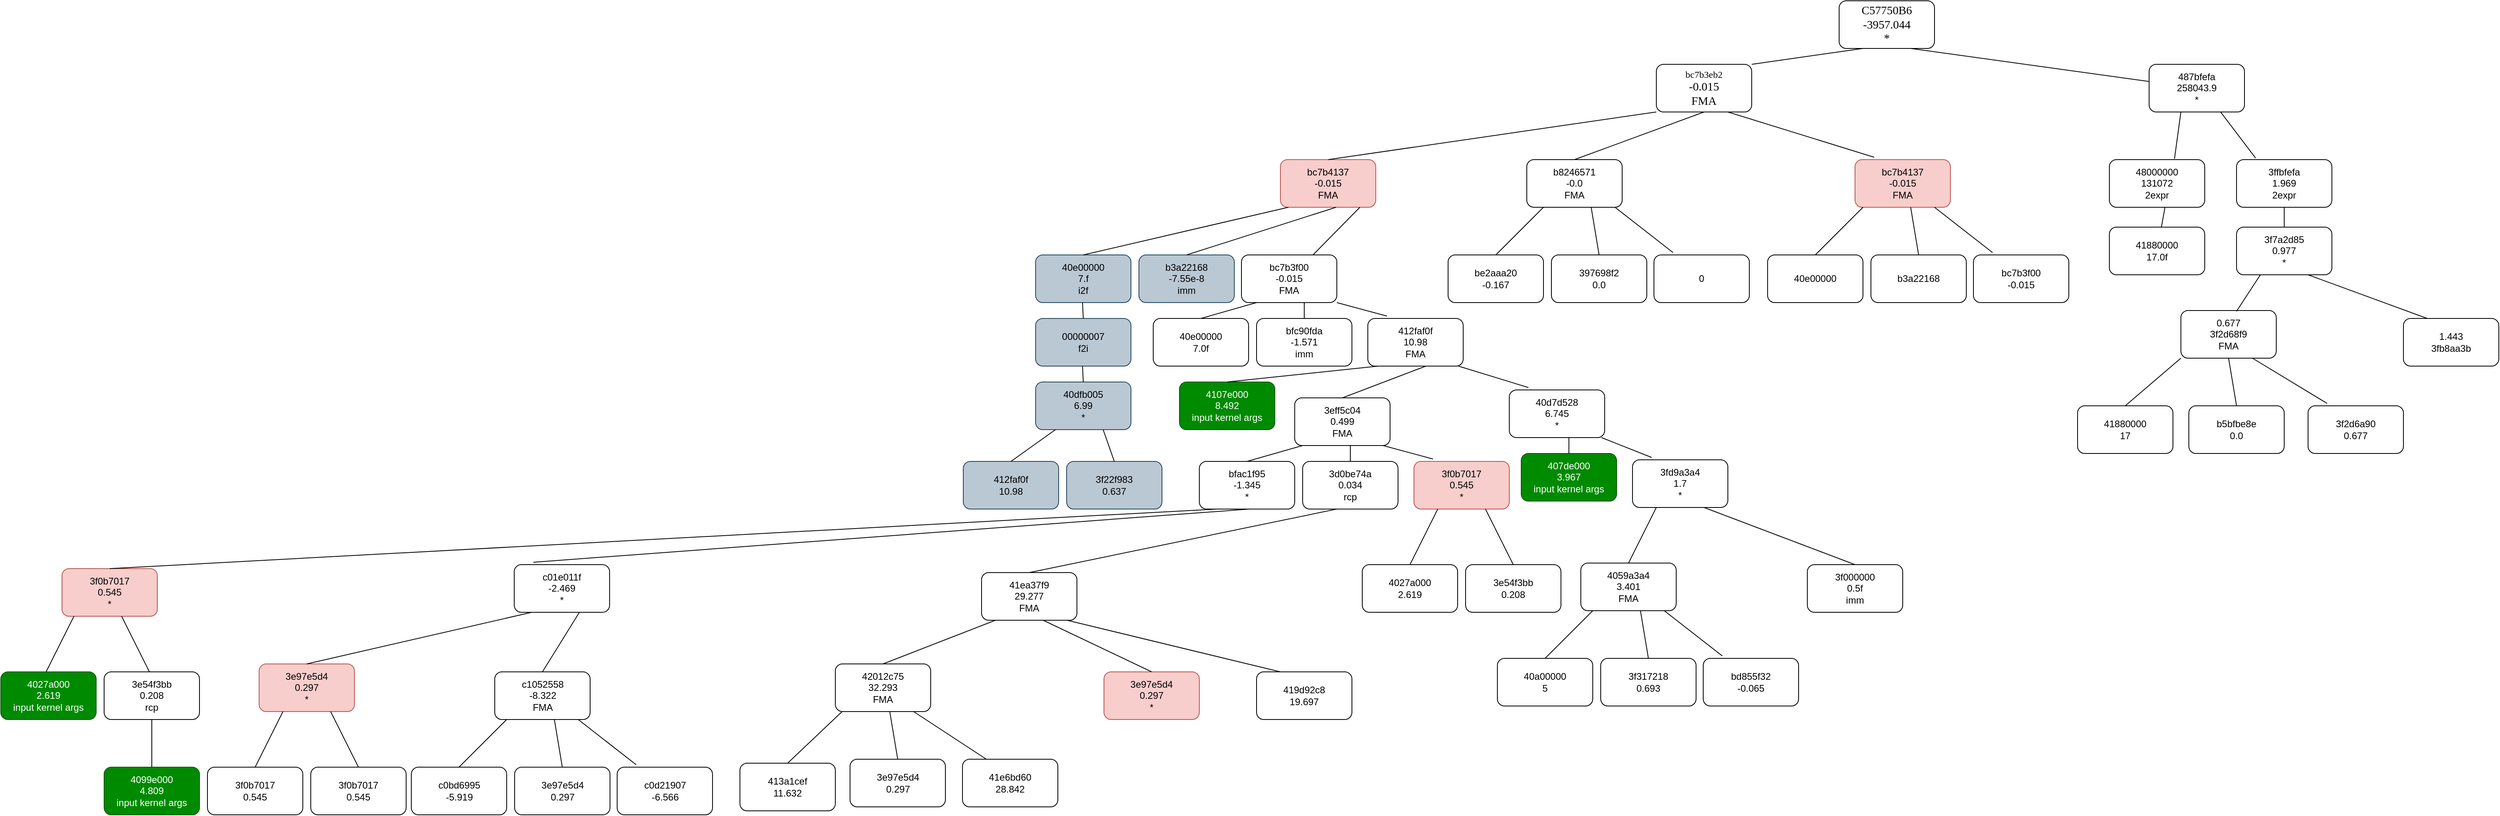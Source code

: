 <mxfile version="21.6.9" type="github">
  <diagram name="Page-1" id="10a91c8b-09ff-31b1-d368-03940ed4cc9e">
    <mxGraphModel dx="3446" dy="1108" grid="1" gridSize="10" guides="1" tooltips="1" connect="1" arrows="1" fold="1" page="1" pageScale="1" pageWidth="1100" pageHeight="850" background="none" math="0" shadow="0">
      <root>
        <mxCell id="0" />
        <mxCell id="1" parent="0" />
        <mxCell id="LB3D_sXBzz_esPVVZlD0-2" value="&lt;p style=&quot;margin:0in;font-family:Calibri;font-size:11.0pt&quot;&gt;C57750B6&lt;/p&gt;&lt;p style=&quot;margin:0in;font-family:Calibri;font-size:11.0pt&quot;&gt;-3957.044&lt;/p&gt;&lt;p lang=&quot;en-US&quot; style=&quot;margin:0in;font-family:Calibri;font-size:11.0pt&quot;&gt;*&lt;/p&gt;" style="rounded=1;whiteSpace=wrap;html=1;" vertex="1" parent="1">
          <mxGeometry x="560" y="140" width="120" height="60" as="geometry" />
        </mxCell>
        <mxCell id="LB3D_sXBzz_esPVVZlD0-3" value="&lt;p style=&quot;margin: 0in;&quot;&gt;&lt;font face=&quot;Calibri&quot;&gt;bc7b3eb2&lt;/font&gt;&lt;/p&gt;&lt;p style=&quot;margin: 0in;&quot;&gt;&lt;font face=&quot;Calibri&quot;&gt;&lt;span style=&quot;font-size: 14.667px;&quot;&gt;-0.015&lt;/span&gt;&lt;/font&gt;&lt;/p&gt;&lt;p style=&quot;margin: 0in;&quot;&gt;&lt;font face=&quot;Calibri&quot;&gt;&lt;span style=&quot;font-size: 14.667px;&quot;&gt;FMA&lt;/span&gt;&lt;/font&gt;&lt;/p&gt;" style="rounded=1;whiteSpace=wrap;html=1;" vertex="1" parent="1">
          <mxGeometry x="330" y="220" width="120" height="60" as="geometry" />
        </mxCell>
        <mxCell id="LB3D_sXBzz_esPVVZlD0-4" value="&lt;div&gt;487bfefa&lt;/div&gt;&lt;div&gt;258043.9&lt;/div&gt;&lt;div&gt;*&lt;/div&gt;" style="rounded=1;whiteSpace=wrap;html=1;" vertex="1" parent="1">
          <mxGeometry x="950" y="220" width="120" height="60" as="geometry" />
        </mxCell>
        <mxCell id="LB3D_sXBzz_esPVVZlD0-7" value="&lt;div&gt;bc7b4137&lt;/div&gt;&lt;div&gt;-0.015&lt;/div&gt;&lt;div&gt;FMA&lt;/div&gt;" style="rounded=1;whiteSpace=wrap;html=1;fillColor=#f8cecc;strokeColor=#b85450;" vertex="1" parent="1">
          <mxGeometry x="-143" y="340" width="120" height="60" as="geometry" />
        </mxCell>
        <mxCell id="LB3D_sXBzz_esPVVZlD0-10" value="" style="endArrow=none;html=1;rounded=0;exitX=1;exitY=0;exitDx=0;exitDy=0;entryX=0.25;entryY=1;entryDx=0;entryDy=0;" edge="1" parent="1" source="LB3D_sXBzz_esPVVZlD0-3" target="LB3D_sXBzz_esPVVZlD0-2">
          <mxGeometry width="50" height="50" relative="1" as="geometry">
            <mxPoint x="450" y="250" as="sourcePoint" />
            <mxPoint x="500" y="200" as="targetPoint" />
          </mxGeometry>
        </mxCell>
        <mxCell id="LB3D_sXBzz_esPVVZlD0-11" value="" style="endArrow=none;html=1;rounded=0;entryX=0.75;entryY=1;entryDx=0;entryDy=0;" edge="1" parent="1" source="LB3D_sXBzz_esPVVZlD0-4" target="LB3D_sXBzz_esPVVZlD0-2">
          <mxGeometry width="50" height="50" relative="1" as="geometry">
            <mxPoint x="490" y="250" as="sourcePoint" />
            <mxPoint x="540" y="200" as="targetPoint" />
          </mxGeometry>
        </mxCell>
        <mxCell id="LB3D_sXBzz_esPVVZlD0-12" value="&lt;div&gt;bc7b4137&lt;/div&gt;&lt;div&gt;-0.015&lt;/div&gt;&lt;div&gt;FMA&lt;/div&gt;" style="rounded=1;whiteSpace=wrap;html=1;fillColor=#f8cecc;strokeColor=#b85450;" vertex="1" parent="1">
          <mxGeometry x="580" y="340" width="120" height="60" as="geometry" />
        </mxCell>
        <mxCell id="LB3D_sXBzz_esPVVZlD0-13" value="&lt;div&gt;b8246571&lt;/div&gt;&lt;div&gt;-0.0&lt;/div&gt;&lt;div&gt;FMA&lt;/div&gt;" style="rounded=1;whiteSpace=wrap;html=1;" vertex="1" parent="1">
          <mxGeometry x="167" y="340" width="120" height="60" as="geometry" />
        </mxCell>
        <mxCell id="LB3D_sXBzz_esPVVZlD0-14" value="" style="endArrow=none;html=1;rounded=0;exitX=0.5;exitY=0;exitDx=0;exitDy=0;" edge="1" parent="1" source="LB3D_sXBzz_esPVVZlD0-7">
          <mxGeometry width="50" height="50" relative="1" as="geometry">
            <mxPoint x="280" y="300" as="sourcePoint" />
            <mxPoint x="330" y="280" as="targetPoint" />
          </mxGeometry>
        </mxCell>
        <mxCell id="LB3D_sXBzz_esPVVZlD0-15" value="" style="endArrow=none;html=1;rounded=0;exitX=0.5;exitY=0;exitDx=0;exitDy=0;entryX=0.5;entryY=1;entryDx=0;entryDy=0;" edge="1" parent="1" source="LB3D_sXBzz_esPVVZlD0-13" target="LB3D_sXBzz_esPVVZlD0-3">
          <mxGeometry width="50" height="50" relative="1" as="geometry">
            <mxPoint x="470" y="240" as="sourcePoint" />
            <mxPoint x="520" y="220" as="targetPoint" />
          </mxGeometry>
        </mxCell>
        <mxCell id="LB3D_sXBzz_esPVVZlD0-16" value="" style="endArrow=none;html=1;rounded=0;exitX=0.2;exitY=-0.05;exitDx=0;exitDy=0;entryX=0.75;entryY=1;entryDx=0;entryDy=0;exitPerimeter=0;" edge="1" parent="1" source="LB3D_sXBzz_esPVVZlD0-12" target="LB3D_sXBzz_esPVVZlD0-3">
          <mxGeometry width="50" height="50" relative="1" as="geometry">
            <mxPoint x="410" y="350" as="sourcePoint" />
            <mxPoint x="400" y="290" as="targetPoint" />
          </mxGeometry>
        </mxCell>
        <mxCell id="LB3D_sXBzz_esPVVZlD0-17" value="&lt;div&gt;48000000&lt;/div&gt;&lt;div&gt;131072&lt;/div&gt;&lt;div&gt;2expr&lt;/div&gt;" style="rounded=1;whiteSpace=wrap;html=1;" vertex="1" parent="1">
          <mxGeometry x="900" y="340" width="120" height="60" as="geometry" />
        </mxCell>
        <mxCell id="LB3D_sXBzz_esPVVZlD0-18" value="&lt;div&gt;3ffbfefa&lt;/div&gt;&lt;div&gt;1.969&lt;/div&gt;&lt;div&gt;2expr&lt;/div&gt;" style="rounded=1;whiteSpace=wrap;html=1;" vertex="1" parent="1">
          <mxGeometry x="1060" y="340" width="120" height="60" as="geometry" />
        </mxCell>
        <mxCell id="LB3D_sXBzz_esPVVZlD0-19" value="" style="endArrow=none;html=1;rounded=0;exitX=0.683;exitY=-0.017;exitDx=0;exitDy=0;exitPerimeter=0;" edge="1" parent="1" source="LB3D_sXBzz_esPVVZlD0-17">
          <mxGeometry width="50" height="50" relative="1" as="geometry">
            <mxPoint x="940" y="330" as="sourcePoint" />
            <mxPoint x="990" y="280" as="targetPoint" />
          </mxGeometry>
        </mxCell>
        <mxCell id="LB3D_sXBzz_esPVVZlD0-20" value="" style="endArrow=none;html=1;rounded=0;exitX=0.2;exitY=-0.033;exitDx=0;exitDy=0;exitPerimeter=0;entryX=0.75;entryY=1;entryDx=0;entryDy=0;" edge="1" parent="1" source="LB3D_sXBzz_esPVVZlD0-18" target="LB3D_sXBzz_esPVVZlD0-4">
          <mxGeometry width="50" height="50" relative="1" as="geometry">
            <mxPoint x="992" y="349" as="sourcePoint" />
            <mxPoint x="1000" y="290" as="targetPoint" />
          </mxGeometry>
        </mxCell>
        <mxCell id="LB3D_sXBzz_esPVVZlD0-21" value="&lt;div&gt;41880000&lt;/div&gt;&lt;div&gt;17.0f&lt;/div&gt;" style="rounded=1;whiteSpace=wrap;html=1;" vertex="1" parent="1">
          <mxGeometry x="900" y="425" width="120" height="60" as="geometry" />
        </mxCell>
        <mxCell id="LB3D_sXBzz_esPVVZlD0-22" value="3f7a2d85&lt;br&gt;0.977&lt;br&gt;*" style="rounded=1;whiteSpace=wrap;html=1;" vertex="1" parent="1">
          <mxGeometry x="1060" y="425" width="120" height="60" as="geometry" />
        </mxCell>
        <mxCell id="LB3D_sXBzz_esPVVZlD0-23" value="" style="endArrow=none;html=1;rounded=0;" edge="1" parent="1" source="LB3D_sXBzz_esPVVZlD0-21">
          <mxGeometry width="50" height="50" relative="1" as="geometry">
            <mxPoint x="920" y="450" as="sourcePoint" />
            <mxPoint x="970" y="400" as="targetPoint" />
          </mxGeometry>
        </mxCell>
        <mxCell id="LB3D_sXBzz_esPVVZlD0-24" value="" style="endArrow=none;html=1;rounded=0;entryX=0.5;entryY=1;entryDx=0;entryDy=0;exitX=0.5;exitY=0;exitDx=0;exitDy=0;" edge="1" parent="1" source="LB3D_sXBzz_esPVVZlD0-22" target="LB3D_sXBzz_esPVVZlD0-18">
          <mxGeometry width="50" height="50" relative="1" as="geometry">
            <mxPoint x="975" y="435" as="sourcePoint" />
            <mxPoint x="980" y="410" as="targetPoint" />
          </mxGeometry>
        </mxCell>
        <mxCell id="LB3D_sXBzz_esPVVZlD0-25" value="&lt;div&gt;0.677&lt;/div&gt;&lt;div&gt;3f2d68f9&lt;/div&gt;&lt;div&gt;FMA&lt;/div&gt;" style="rounded=1;whiteSpace=wrap;html=1;" vertex="1" parent="1">
          <mxGeometry x="990" y="530" width="120" height="60" as="geometry" />
        </mxCell>
        <mxCell id="LB3D_sXBzz_esPVVZlD0-26" value="&lt;div&gt;1.443&lt;/div&gt;&lt;div&gt;3fb8aa3b&lt;/div&gt;" style="rounded=1;whiteSpace=wrap;html=1;" vertex="1" parent="1">
          <mxGeometry x="1270" y="540" width="120" height="60" as="geometry" />
        </mxCell>
        <mxCell id="LB3D_sXBzz_esPVVZlD0-27" value="" style="endArrow=none;html=1;rounded=0;entryX=0.25;entryY=1;entryDx=0;entryDy=0;exitX=0.583;exitY=0.017;exitDx=0;exitDy=0;exitPerimeter=0;" edge="1" parent="1" source="LB3D_sXBzz_esPVVZlD0-25" target="LB3D_sXBzz_esPVVZlD0-22">
          <mxGeometry width="50" height="50" relative="1" as="geometry">
            <mxPoint x="1040" y="540" as="sourcePoint" />
            <mxPoint x="1090" y="490" as="targetPoint" />
          </mxGeometry>
        </mxCell>
        <mxCell id="LB3D_sXBzz_esPVVZlD0-28" value="" style="endArrow=none;html=1;rounded=0;entryX=0.75;entryY=1;entryDx=0;entryDy=0;exitX=0.25;exitY=0;exitDx=0;exitDy=0;" edge="1" parent="1" source="LB3D_sXBzz_esPVVZlD0-26" target="LB3D_sXBzz_esPVVZlD0-22">
          <mxGeometry width="50" height="50" relative="1" as="geometry">
            <mxPoint x="1070" y="541" as="sourcePoint" />
            <mxPoint x="1100" y="495" as="targetPoint" />
          </mxGeometry>
        </mxCell>
        <mxCell id="LB3D_sXBzz_esPVVZlD0-29" value="41880000&lt;br&gt;17" style="rounded=1;whiteSpace=wrap;html=1;" vertex="1" parent="1">
          <mxGeometry x="860" y="650" width="120" height="60" as="geometry" />
        </mxCell>
        <mxCell id="LB3D_sXBzz_esPVVZlD0-30" value="3f2d6a90&lt;br&gt;0.677" style="rounded=1;whiteSpace=wrap;html=1;" vertex="1" parent="1">
          <mxGeometry x="1150" y="650" width="120" height="60" as="geometry" />
        </mxCell>
        <mxCell id="LB3D_sXBzz_esPVVZlD0-31" value="b5bfbe8e&lt;br&gt;0.0" style="rounded=1;whiteSpace=wrap;html=1;" vertex="1" parent="1">
          <mxGeometry x="1000" y="650" width="120" height="60" as="geometry" />
        </mxCell>
        <mxCell id="LB3D_sXBzz_esPVVZlD0-32" value="" style="endArrow=none;html=1;rounded=0;exitX=0.5;exitY=0;exitDx=0;exitDy=0;" edge="1" parent="1" source="LB3D_sXBzz_esPVVZlD0-29">
          <mxGeometry width="50" height="50" relative="1" as="geometry">
            <mxPoint x="940" y="610" as="sourcePoint" />
            <mxPoint x="990" y="590" as="targetPoint" />
          </mxGeometry>
        </mxCell>
        <mxCell id="LB3D_sXBzz_esPVVZlD0-33" value="" style="endArrow=none;html=1;rounded=0;exitX=0.5;exitY=0;exitDx=0;exitDy=0;entryX=0.5;entryY=1;entryDx=0;entryDy=0;" edge="1" parent="1" source="LB3D_sXBzz_esPVVZlD0-31">
          <mxGeometry width="50" height="50" relative="1" as="geometry">
            <mxPoint x="1130" y="550" as="sourcePoint" />
            <mxPoint x="1050" y="590" as="targetPoint" />
          </mxGeometry>
        </mxCell>
        <mxCell id="LB3D_sXBzz_esPVVZlD0-34" value="" style="endArrow=none;html=1;rounded=0;exitX=0.2;exitY=-0.05;exitDx=0;exitDy=0;entryX=0.75;entryY=1;entryDx=0;entryDy=0;exitPerimeter=0;" edge="1" parent="1" source="LB3D_sXBzz_esPVVZlD0-30">
          <mxGeometry width="50" height="50" relative="1" as="geometry">
            <mxPoint x="1070" y="660" as="sourcePoint" />
            <mxPoint x="1080" y="590" as="targetPoint" />
          </mxGeometry>
        </mxCell>
        <mxCell id="LB3D_sXBzz_esPVVZlD0-35" value="40e00000&lt;br&gt;7.f&lt;br&gt;i2f" style="rounded=1;whiteSpace=wrap;html=1;fillColor=#bac8d3;strokeColor=#23445d;" vertex="1" parent="1">
          <mxGeometry x="-451" y="460" width="120" height="60" as="geometry" />
        </mxCell>
        <mxCell id="LB3D_sXBzz_esPVVZlD0-36" value="bc7b3f00&lt;br&gt;-0.015&lt;br&gt;FMA" style="rounded=1;whiteSpace=wrap;html=1;" vertex="1" parent="1">
          <mxGeometry x="-192" y="460" width="120" height="60" as="geometry" />
        </mxCell>
        <mxCell id="LB3D_sXBzz_esPVVZlD0-37" value="b3a22168&lt;br&gt;-7.55e-8&lt;br&gt;imm" style="rounded=1;whiteSpace=wrap;html=1;fillColor=#bac8d3;strokeColor=#23445d;" vertex="1" parent="1">
          <mxGeometry x="-321" y="460" width="120" height="60" as="geometry" />
        </mxCell>
        <mxCell id="LB3D_sXBzz_esPVVZlD0-38" value="" style="endArrow=none;html=1;rounded=0;exitX=0.5;exitY=0;exitDx=0;exitDy=0;" edge="1" parent="1" source="LB3D_sXBzz_esPVVZlD0-35">
          <mxGeometry width="50" height="50" relative="1" as="geometry">
            <mxPoint x="-183" y="420" as="sourcePoint" />
            <mxPoint x="-133" y="400" as="targetPoint" />
          </mxGeometry>
        </mxCell>
        <mxCell id="LB3D_sXBzz_esPVVZlD0-39" value="" style="endArrow=none;html=1;rounded=0;exitX=0.5;exitY=0;exitDx=0;exitDy=0;entryX=0.5;entryY=1;entryDx=0;entryDy=0;" edge="1" parent="1" source="LB3D_sXBzz_esPVVZlD0-37">
          <mxGeometry width="50" height="50" relative="1" as="geometry">
            <mxPoint x="7" y="360" as="sourcePoint" />
            <mxPoint x="-73" y="400" as="targetPoint" />
          </mxGeometry>
        </mxCell>
        <mxCell id="LB3D_sXBzz_esPVVZlD0-40" value="" style="endArrow=none;html=1;rounded=0;exitX=0.75;exitY=0;exitDx=0;exitDy=0;entryX=0.75;entryY=1;entryDx=0;entryDy=0;" edge="1" parent="1" source="LB3D_sXBzz_esPVVZlD0-36">
          <mxGeometry width="50" height="50" relative="1" as="geometry">
            <mxPoint x="-53" y="470" as="sourcePoint" />
            <mxPoint x="-43" y="400" as="targetPoint" />
          </mxGeometry>
        </mxCell>
        <mxCell id="LB3D_sXBzz_esPVVZlD0-41" value="be2aaa20&lt;br&gt;-0.167" style="rounded=1;whiteSpace=wrap;html=1;" vertex="1" parent="1">
          <mxGeometry x="68" y="460" width="120" height="60" as="geometry" />
        </mxCell>
        <mxCell id="LB3D_sXBzz_esPVVZlD0-42" value="0" style="rounded=1;whiteSpace=wrap;html=1;" vertex="1" parent="1">
          <mxGeometry x="327" y="460" width="120" height="60" as="geometry" />
        </mxCell>
        <mxCell id="LB3D_sXBzz_esPVVZlD0-43" value="397698f2&lt;br&gt;0.0" style="rounded=1;whiteSpace=wrap;html=1;" vertex="1" parent="1">
          <mxGeometry x="198" y="460" width="120" height="60" as="geometry" />
        </mxCell>
        <mxCell id="LB3D_sXBzz_esPVVZlD0-44" value="" style="endArrow=none;html=1;rounded=0;exitX=0.5;exitY=0;exitDx=0;exitDy=0;" edge="1" parent="1" source="LB3D_sXBzz_esPVVZlD0-41">
          <mxGeometry width="50" height="50" relative="1" as="geometry">
            <mxPoint x="138" y="420" as="sourcePoint" />
            <mxPoint x="188" y="400" as="targetPoint" />
          </mxGeometry>
        </mxCell>
        <mxCell id="LB3D_sXBzz_esPVVZlD0-45" value="" style="endArrow=none;html=1;rounded=0;exitX=0.5;exitY=0;exitDx=0;exitDy=0;entryX=0.5;entryY=1;entryDx=0;entryDy=0;" edge="1" parent="1" source="LB3D_sXBzz_esPVVZlD0-43">
          <mxGeometry width="50" height="50" relative="1" as="geometry">
            <mxPoint x="328" y="360" as="sourcePoint" />
            <mxPoint x="248" y="400" as="targetPoint" />
          </mxGeometry>
        </mxCell>
        <mxCell id="LB3D_sXBzz_esPVVZlD0-46" value="" style="endArrow=none;html=1;rounded=0;exitX=0.2;exitY=-0.05;exitDx=0;exitDy=0;entryX=0.75;entryY=1;entryDx=0;entryDy=0;exitPerimeter=0;" edge="1" parent="1" source="LB3D_sXBzz_esPVVZlD0-42">
          <mxGeometry width="50" height="50" relative="1" as="geometry">
            <mxPoint x="268" y="470" as="sourcePoint" />
            <mxPoint x="278" y="400" as="targetPoint" />
          </mxGeometry>
        </mxCell>
        <mxCell id="LB3D_sXBzz_esPVVZlD0-47" value="40e00000" style="rounded=1;whiteSpace=wrap;html=1;" vertex="1" parent="1">
          <mxGeometry x="470" y="460" width="120" height="60" as="geometry" />
        </mxCell>
        <mxCell id="LB3D_sXBzz_esPVVZlD0-48" value="bc7b3f00&lt;br&gt;-0.015" style="rounded=1;whiteSpace=wrap;html=1;" vertex="1" parent="1">
          <mxGeometry x="729" y="460" width="120" height="60" as="geometry" />
        </mxCell>
        <mxCell id="LB3D_sXBzz_esPVVZlD0-49" value="b3a22168" style="rounded=1;whiteSpace=wrap;html=1;" vertex="1" parent="1">
          <mxGeometry x="600" y="460" width="120" height="60" as="geometry" />
        </mxCell>
        <mxCell id="LB3D_sXBzz_esPVVZlD0-50" value="" style="endArrow=none;html=1;rounded=0;exitX=0.5;exitY=0;exitDx=0;exitDy=0;" edge="1" parent="1" source="LB3D_sXBzz_esPVVZlD0-47">
          <mxGeometry width="50" height="50" relative="1" as="geometry">
            <mxPoint x="540" y="420" as="sourcePoint" />
            <mxPoint x="590" y="400" as="targetPoint" />
          </mxGeometry>
        </mxCell>
        <mxCell id="LB3D_sXBzz_esPVVZlD0-51" value="" style="endArrow=none;html=1;rounded=0;exitX=0.5;exitY=0;exitDx=0;exitDy=0;entryX=0.5;entryY=1;entryDx=0;entryDy=0;" edge="1" parent="1" source="LB3D_sXBzz_esPVVZlD0-49">
          <mxGeometry width="50" height="50" relative="1" as="geometry">
            <mxPoint x="730" y="360" as="sourcePoint" />
            <mxPoint x="650" y="400" as="targetPoint" />
          </mxGeometry>
        </mxCell>
        <mxCell id="LB3D_sXBzz_esPVVZlD0-52" value="" style="endArrow=none;html=1;rounded=0;exitX=0.2;exitY=-0.05;exitDx=0;exitDy=0;entryX=0.75;entryY=1;entryDx=0;entryDy=0;exitPerimeter=0;" edge="1" parent="1" source="LB3D_sXBzz_esPVVZlD0-48">
          <mxGeometry width="50" height="50" relative="1" as="geometry">
            <mxPoint x="670" y="470" as="sourcePoint" />
            <mxPoint x="680" y="400" as="targetPoint" />
          </mxGeometry>
        </mxCell>
        <mxCell id="LB3D_sXBzz_esPVVZlD0-53" value="00000007&lt;br&gt;f2i" style="rounded=1;whiteSpace=wrap;html=1;fillColor=#bac8d3;strokeColor=#23445d;" vertex="1" parent="1">
          <mxGeometry x="-451" y="540" width="120" height="60" as="geometry" />
        </mxCell>
        <mxCell id="LB3D_sXBzz_esPVVZlD0-54" value="" style="endArrow=none;html=1;rounded=0;exitX=0.5;exitY=0;exitDx=0;exitDy=0;" edge="1" parent="1" source="LB3D_sXBzz_esPVVZlD0-53">
          <mxGeometry width="50" height="50" relative="1" as="geometry">
            <mxPoint x="-442" y="570" as="sourcePoint" />
            <mxPoint x="-392" y="520" as="targetPoint" />
          </mxGeometry>
        </mxCell>
        <mxCell id="LB3D_sXBzz_esPVVZlD0-55" value="40dfb005&lt;br&gt;6.99&lt;br&gt;*" style="rounded=1;whiteSpace=wrap;html=1;fillColor=#bac8d3;strokeColor=#23445d;" vertex="1" parent="1">
          <mxGeometry x="-451" y="620" width="120" height="60" as="geometry" />
        </mxCell>
        <mxCell id="LB3D_sXBzz_esPVVZlD0-56" value="" style="endArrow=none;html=1;rounded=0;exitX=0.5;exitY=0;exitDx=0;exitDy=0;" edge="1" parent="1" source="LB3D_sXBzz_esPVVZlD0-55">
          <mxGeometry width="50" height="50" relative="1" as="geometry">
            <mxPoint x="-442" y="650" as="sourcePoint" />
            <mxPoint x="-392" y="600" as="targetPoint" />
          </mxGeometry>
        </mxCell>
        <mxCell id="LB3D_sXBzz_esPVVZlD0-57" value="412faf0f&lt;br&gt;10.98" style="rounded=1;whiteSpace=wrap;html=1;fillColor=#bac8d3;strokeColor=#23445d;" vertex="1" parent="1">
          <mxGeometry x="-542" y="720" width="120" height="60" as="geometry" />
        </mxCell>
        <mxCell id="LB3D_sXBzz_esPVVZlD0-58" value="3f22f983&lt;br&gt;0.637" style="rounded=1;whiteSpace=wrap;html=1;fillColor=#bac8d3;strokeColor=#23445d;" vertex="1" parent="1">
          <mxGeometry x="-412" y="720" width="120" height="60" as="geometry" />
        </mxCell>
        <mxCell id="LB3D_sXBzz_esPVVZlD0-59" value="" style="endArrow=none;html=1;rounded=0;exitX=0.5;exitY=0;exitDx=0;exitDy=0;" edge="1" parent="1" source="LB3D_sXBzz_esPVVZlD0-57">
          <mxGeometry width="50" height="50" relative="1" as="geometry">
            <mxPoint x="-476" y="700" as="sourcePoint" />
            <mxPoint x="-426" y="680" as="targetPoint" />
          </mxGeometry>
        </mxCell>
        <mxCell id="LB3D_sXBzz_esPVVZlD0-60" value="" style="endArrow=none;html=1;rounded=0;exitX=0.5;exitY=0;exitDx=0;exitDy=0;entryX=0.5;entryY=1;entryDx=0;entryDy=0;" edge="1" parent="1" source="LB3D_sXBzz_esPVVZlD0-58">
          <mxGeometry width="50" height="50" relative="1" as="geometry">
            <mxPoint x="-286" y="640" as="sourcePoint" />
            <mxPoint x="-366" y="680" as="targetPoint" />
          </mxGeometry>
        </mxCell>
        <mxCell id="LB3D_sXBzz_esPVVZlD0-61" value="40e00000&lt;br&gt;7.0f" style="rounded=1;whiteSpace=wrap;html=1;" vertex="1" parent="1">
          <mxGeometry x="-303" y="540" width="120" height="60" as="geometry" />
        </mxCell>
        <mxCell id="LB3D_sXBzz_esPVVZlD0-62" value="412faf0f&lt;br&gt;10.98&lt;br&gt;FMA" style="rounded=1;whiteSpace=wrap;html=1;" vertex="1" parent="1">
          <mxGeometry x="-33" y="540" width="120" height="60" as="geometry" />
        </mxCell>
        <mxCell id="LB3D_sXBzz_esPVVZlD0-63" value="bfc90fda&lt;br&gt;-1.571&lt;br&gt;imm" style="rounded=1;whiteSpace=wrap;html=1;" vertex="1" parent="1">
          <mxGeometry x="-173" y="540" width="120" height="60" as="geometry" />
        </mxCell>
        <mxCell id="LB3D_sXBzz_esPVVZlD0-64" value="" style="endArrow=none;html=1;rounded=0;exitX=0.5;exitY=0;exitDx=0;exitDy=0;" edge="1" parent="1" source="LB3D_sXBzz_esPVVZlD0-61">
          <mxGeometry width="50" height="50" relative="1" as="geometry">
            <mxPoint x="-223" y="540" as="sourcePoint" />
            <mxPoint x="-173" y="520" as="targetPoint" />
          </mxGeometry>
        </mxCell>
        <mxCell id="LB3D_sXBzz_esPVVZlD0-65" value="" style="endArrow=none;html=1;rounded=0;exitX=0.5;exitY=0;exitDx=0;exitDy=0;entryX=0.5;entryY=1;entryDx=0;entryDy=0;" edge="1" parent="1" source="LB3D_sXBzz_esPVVZlD0-63">
          <mxGeometry width="50" height="50" relative="1" as="geometry">
            <mxPoint x="-33" y="480" as="sourcePoint" />
            <mxPoint x="-113" y="520" as="targetPoint" />
          </mxGeometry>
        </mxCell>
        <mxCell id="LB3D_sXBzz_esPVVZlD0-66" value="" style="endArrow=none;html=1;rounded=0;exitX=0.2;exitY=-0.05;exitDx=0;exitDy=0;entryX=0.75;entryY=1;entryDx=0;entryDy=0;exitPerimeter=0;" edge="1" parent="1" source="LB3D_sXBzz_esPVVZlD0-62">
          <mxGeometry width="50" height="50" relative="1" as="geometry">
            <mxPoint x="-82" y="590" as="sourcePoint" />
            <mxPoint x="-72" y="520" as="targetPoint" />
          </mxGeometry>
        </mxCell>
        <mxCell id="LB3D_sXBzz_esPVVZlD0-67" value="4107e000&lt;br&gt;8.492&lt;br&gt;input kernel args" style="rounded=1;whiteSpace=wrap;html=1;fillColor=#008a00;fontColor=#ffffff;strokeColor=#005700;" vertex="1" parent="1">
          <mxGeometry x="-270" y="620" width="120" height="60" as="geometry" />
        </mxCell>
        <mxCell id="LB3D_sXBzz_esPVVZlD0-68" value="40d7d528&lt;br&gt;6.745&lt;br&gt;*" style="rounded=1;whiteSpace=wrap;html=1;" vertex="1" parent="1">
          <mxGeometry x="145" y="630" width="120" height="60" as="geometry" />
        </mxCell>
        <mxCell id="LB3D_sXBzz_esPVVZlD0-69" value="3eff5c04&lt;br&gt;0.499&lt;br&gt;FMA" style="rounded=1;whiteSpace=wrap;html=1;" vertex="1" parent="1">
          <mxGeometry x="-125" y="640" width="120" height="60" as="geometry" />
        </mxCell>
        <mxCell id="LB3D_sXBzz_esPVVZlD0-70" value="" style="endArrow=none;html=1;rounded=0;exitX=0.5;exitY=0;exitDx=0;exitDy=0;" edge="1" parent="1" source="LB3D_sXBzz_esPVVZlD0-67">
          <mxGeometry width="50" height="50" relative="1" as="geometry">
            <mxPoint x="-70" y="620" as="sourcePoint" />
            <mxPoint x="-20" y="600" as="targetPoint" />
          </mxGeometry>
        </mxCell>
        <mxCell id="LB3D_sXBzz_esPVVZlD0-71" value="" style="endArrow=none;html=1;rounded=0;exitX=0.5;exitY=0;exitDx=0;exitDy=0;entryX=0.5;entryY=1;entryDx=0;entryDy=0;" edge="1" parent="1" source="LB3D_sXBzz_esPVVZlD0-69">
          <mxGeometry width="50" height="50" relative="1" as="geometry">
            <mxPoint x="120" y="560" as="sourcePoint" />
            <mxPoint x="40" y="600" as="targetPoint" />
          </mxGeometry>
        </mxCell>
        <mxCell id="LB3D_sXBzz_esPVVZlD0-72" value="" style="endArrow=none;html=1;rounded=0;exitX=0.2;exitY=-0.05;exitDx=0;exitDy=0;entryX=0.75;entryY=1;entryDx=0;entryDy=0;exitPerimeter=0;" edge="1" parent="1" source="LB3D_sXBzz_esPVVZlD0-68">
          <mxGeometry width="50" height="50" relative="1" as="geometry">
            <mxPoint x="71" y="670" as="sourcePoint" />
            <mxPoint x="81" y="600" as="targetPoint" />
          </mxGeometry>
        </mxCell>
        <mxCell id="LB3D_sXBzz_esPVVZlD0-73" value="bfac1f95&lt;br&gt;-1.345&lt;br&gt;*" style="rounded=1;whiteSpace=wrap;html=1;" vertex="1" parent="1">
          <mxGeometry x="-245" y="720" width="120" height="60" as="geometry" />
        </mxCell>
        <mxCell id="LB3D_sXBzz_esPVVZlD0-74" value="3f0b7017&lt;br&gt;0.545&lt;br&gt;*" style="rounded=1;whiteSpace=wrap;html=1;fillColor=#f8cecc;strokeColor=#b85450;" vertex="1" parent="1">
          <mxGeometry x="25" y="720" width="120" height="60" as="geometry" />
        </mxCell>
        <mxCell id="LB3D_sXBzz_esPVVZlD0-75" value="3d0be74a&lt;br&gt;0.034&lt;br&gt;rcp" style="rounded=1;whiteSpace=wrap;html=1;" vertex="1" parent="1">
          <mxGeometry x="-115" y="720" width="120" height="60" as="geometry" />
        </mxCell>
        <mxCell id="LB3D_sXBzz_esPVVZlD0-76" value="" style="endArrow=none;html=1;rounded=0;exitX=0.5;exitY=0;exitDx=0;exitDy=0;" edge="1" parent="1" source="LB3D_sXBzz_esPVVZlD0-73">
          <mxGeometry width="50" height="50" relative="1" as="geometry">
            <mxPoint x="-165" y="720" as="sourcePoint" />
            <mxPoint x="-115" y="700" as="targetPoint" />
          </mxGeometry>
        </mxCell>
        <mxCell id="LB3D_sXBzz_esPVVZlD0-77" value="" style="endArrow=none;html=1;rounded=0;exitX=0.5;exitY=0;exitDx=0;exitDy=0;entryX=0.5;entryY=1;entryDx=0;entryDy=0;" edge="1" parent="1" source="LB3D_sXBzz_esPVVZlD0-75">
          <mxGeometry width="50" height="50" relative="1" as="geometry">
            <mxPoint x="25" y="660" as="sourcePoint" />
            <mxPoint x="-55" y="700" as="targetPoint" />
          </mxGeometry>
        </mxCell>
        <mxCell id="LB3D_sXBzz_esPVVZlD0-78" value="" style="endArrow=none;html=1;rounded=0;exitX=0.2;exitY=-0.05;exitDx=0;exitDy=0;entryX=0.75;entryY=1;entryDx=0;entryDy=0;exitPerimeter=0;" edge="1" parent="1" source="LB3D_sXBzz_esPVVZlD0-74">
          <mxGeometry width="50" height="50" relative="1" as="geometry">
            <mxPoint x="-24" y="770" as="sourcePoint" />
            <mxPoint x="-14" y="700" as="targetPoint" />
          </mxGeometry>
        </mxCell>
        <mxCell id="LB3D_sXBzz_esPVVZlD0-79" value="3fd9a3a4&lt;br&gt;1.7&lt;br&gt;*" style="rounded=1;whiteSpace=wrap;html=1;" vertex="1" parent="1">
          <mxGeometry x="300" y="718" width="120" height="60" as="geometry" />
        </mxCell>
        <mxCell id="LB3D_sXBzz_esPVVZlD0-80" value="407de000&lt;br&gt;3.967&lt;br&gt;input kernel args" style="rounded=1;whiteSpace=wrap;html=1;fillColor=#008a00;fontColor=#ffffff;strokeColor=#005700;" vertex="1" parent="1">
          <mxGeometry x="160" y="710" width="120" height="60" as="geometry" />
        </mxCell>
        <mxCell id="LB3D_sXBzz_esPVVZlD0-81" value="" style="endArrow=none;html=1;rounded=0;exitX=0.5;exitY=0;exitDx=0;exitDy=0;entryX=0.5;entryY=1;entryDx=0;entryDy=0;" edge="1" parent="1" source="LB3D_sXBzz_esPVVZlD0-80">
          <mxGeometry width="50" height="50" relative="1" as="geometry">
            <mxPoint x="300" y="650" as="sourcePoint" />
            <mxPoint x="220" y="690" as="targetPoint" />
          </mxGeometry>
        </mxCell>
        <mxCell id="LB3D_sXBzz_esPVVZlD0-82" value="" style="endArrow=none;html=1;rounded=0;exitX=0.2;exitY=-0.05;exitDx=0;exitDy=0;entryX=0.75;entryY=1;entryDx=0;entryDy=0;exitPerimeter=0;" edge="1" parent="1" source="LB3D_sXBzz_esPVVZlD0-79">
          <mxGeometry width="50" height="50" relative="1" as="geometry">
            <mxPoint x="251" y="760" as="sourcePoint" />
            <mxPoint x="261" y="690" as="targetPoint" />
          </mxGeometry>
        </mxCell>
        <mxCell id="LB3D_sXBzz_esPVVZlD0-83" value="c01e011f&lt;br&gt;-2.469&lt;br&gt;*" style="rounded=1;whiteSpace=wrap;html=1;" vertex="1" parent="1">
          <mxGeometry x="-1107" y="850" width="120" height="60" as="geometry" />
        </mxCell>
        <mxCell id="LB3D_sXBzz_esPVVZlD0-84" value="3f0b7017&lt;br&gt;0.545&lt;br&gt;*" style="rounded=1;whiteSpace=wrap;html=1;fillColor=#f8cecc;strokeColor=#b85450;" vertex="1" parent="1">
          <mxGeometry x="-1676" y="855" width="120" height="60" as="geometry" />
        </mxCell>
        <mxCell id="LB3D_sXBzz_esPVVZlD0-85" value="" style="endArrow=none;html=1;rounded=0;exitX=0.5;exitY=0;exitDx=0;exitDy=0;entryX=0.5;entryY=1;entryDx=0;entryDy=0;" edge="1" parent="1" source="LB3D_sXBzz_esPVVZlD0-84">
          <mxGeometry width="50" height="50" relative="1" as="geometry">
            <mxPoint x="-143" y="740" as="sourcePoint" />
            <mxPoint x="-223" y="780" as="targetPoint" />
          </mxGeometry>
        </mxCell>
        <mxCell id="LB3D_sXBzz_esPVVZlD0-86" value="" style="endArrow=none;html=1;rounded=0;exitX=0.2;exitY=-0.05;exitDx=0;exitDy=0;entryX=0.75;entryY=1;entryDx=0;entryDy=0;exitPerimeter=0;" edge="1" parent="1" source="LB3D_sXBzz_esPVVZlD0-83">
          <mxGeometry width="50" height="50" relative="1" as="geometry">
            <mxPoint x="-192" y="850" as="sourcePoint" />
            <mxPoint x="-182" y="780" as="targetPoint" />
          </mxGeometry>
        </mxCell>
        <mxCell id="LB3D_sXBzz_esPVVZlD0-87" value="41ea37f9&lt;br&gt;29.277&lt;br&gt;FMA" style="rounded=1;whiteSpace=wrap;html=1;" vertex="1" parent="1">
          <mxGeometry x="-519" y="860" width="120" height="60" as="geometry" />
        </mxCell>
        <mxCell id="LB3D_sXBzz_esPVVZlD0-88" value="" style="endArrow=none;html=1;rounded=0;exitX=0.5;exitY=0;exitDx=0;exitDy=0;" edge="1" parent="1" source="LB3D_sXBzz_esPVVZlD0-87">
          <mxGeometry width="50" height="50" relative="1" as="geometry">
            <mxPoint x="-122" y="830" as="sourcePoint" />
            <mxPoint x="-72" y="780" as="targetPoint" />
          </mxGeometry>
        </mxCell>
        <mxCell id="LB3D_sXBzz_esPVVZlD0-89" value="4027a000&lt;br&gt;2.619" style="rounded=1;whiteSpace=wrap;html=1;" vertex="1" parent="1">
          <mxGeometry x="-40" y="850" width="120" height="60" as="geometry" />
        </mxCell>
        <mxCell id="LB3D_sXBzz_esPVVZlD0-90" value="3e54f3bb&lt;br&gt;0.208" style="rounded=1;whiteSpace=wrap;html=1;" vertex="1" parent="1">
          <mxGeometry x="90" y="850" width="120" height="60" as="geometry" />
        </mxCell>
        <mxCell id="LB3D_sXBzz_esPVVZlD0-91" value="" style="endArrow=none;html=1;rounded=0;exitX=0.5;exitY=0;exitDx=0;exitDy=0;entryX=0.25;entryY=1;entryDx=0;entryDy=0;" edge="1" parent="1" source="LB3D_sXBzz_esPVVZlD0-89" target="LB3D_sXBzz_esPVVZlD0-74">
          <mxGeometry width="50" height="50" relative="1" as="geometry">
            <mxPoint x="26" y="830" as="sourcePoint" />
            <mxPoint x="76" y="810" as="targetPoint" />
          </mxGeometry>
        </mxCell>
        <mxCell id="LB3D_sXBzz_esPVVZlD0-92" value="" style="endArrow=none;html=1;rounded=0;exitX=0.5;exitY=0;exitDx=0;exitDy=0;entryX=0.75;entryY=1;entryDx=0;entryDy=0;" edge="1" parent="1" source="LB3D_sXBzz_esPVVZlD0-90" target="LB3D_sXBzz_esPVVZlD0-74">
          <mxGeometry width="50" height="50" relative="1" as="geometry">
            <mxPoint x="216" y="770" as="sourcePoint" />
            <mxPoint x="136" y="810" as="targetPoint" />
          </mxGeometry>
        </mxCell>
        <mxCell id="LB3D_sXBzz_esPVVZlD0-93" value="4059a3a4&lt;br&gt;3.401&lt;br&gt;FMA" style="rounded=1;whiteSpace=wrap;html=1;" vertex="1" parent="1">
          <mxGeometry x="235" y="848" width="120" height="60" as="geometry" />
        </mxCell>
        <mxCell id="LB3D_sXBzz_esPVVZlD0-94" value="3f000000&lt;br&gt;0.5f&lt;br&gt;imm" style="rounded=1;whiteSpace=wrap;html=1;" vertex="1" parent="1">
          <mxGeometry x="520" y="850" width="120" height="60" as="geometry" />
        </mxCell>
        <mxCell id="LB3D_sXBzz_esPVVZlD0-95" value="" style="endArrow=none;html=1;rounded=0;exitX=0.5;exitY=0;exitDx=0;exitDy=0;entryX=0.25;entryY=1;entryDx=0;entryDy=0;" edge="1" parent="1" source="LB3D_sXBzz_esPVVZlD0-93">
          <mxGeometry width="50" height="50" relative="1" as="geometry">
            <mxPoint x="301" y="828" as="sourcePoint" />
            <mxPoint x="330" y="778" as="targetPoint" />
          </mxGeometry>
        </mxCell>
        <mxCell id="LB3D_sXBzz_esPVVZlD0-96" value="" style="endArrow=none;html=1;rounded=0;exitX=0.5;exitY=0;exitDx=0;exitDy=0;entryX=0.75;entryY=1;entryDx=0;entryDy=0;" edge="1" parent="1" source="LB3D_sXBzz_esPVVZlD0-94">
          <mxGeometry width="50" height="50" relative="1" as="geometry">
            <mxPoint x="491" y="768" as="sourcePoint" />
            <mxPoint x="390" y="778" as="targetPoint" />
          </mxGeometry>
        </mxCell>
        <mxCell id="LB3D_sXBzz_esPVVZlD0-98" value="40a00000&lt;br&gt;5" style="rounded=1;whiteSpace=wrap;html=1;" vertex="1" parent="1">
          <mxGeometry x="130" y="968" width="120" height="60" as="geometry" />
        </mxCell>
        <mxCell id="LB3D_sXBzz_esPVVZlD0-99" value="bd855f32&lt;br&gt;-0.065" style="rounded=1;whiteSpace=wrap;html=1;" vertex="1" parent="1">
          <mxGeometry x="389" y="968" width="120" height="60" as="geometry" />
        </mxCell>
        <mxCell id="LB3D_sXBzz_esPVVZlD0-100" value="3f317218&lt;br&gt;0.693" style="rounded=1;whiteSpace=wrap;html=1;" vertex="1" parent="1">
          <mxGeometry x="260" y="968" width="120" height="60" as="geometry" />
        </mxCell>
        <mxCell id="LB3D_sXBzz_esPVVZlD0-101" value="" style="endArrow=none;html=1;rounded=0;exitX=0.5;exitY=0;exitDx=0;exitDy=0;" edge="1" parent="1" source="LB3D_sXBzz_esPVVZlD0-98">
          <mxGeometry width="50" height="50" relative="1" as="geometry">
            <mxPoint x="200" y="928" as="sourcePoint" />
            <mxPoint x="250" y="908" as="targetPoint" />
          </mxGeometry>
        </mxCell>
        <mxCell id="LB3D_sXBzz_esPVVZlD0-102" value="" style="endArrow=none;html=1;rounded=0;exitX=0.5;exitY=0;exitDx=0;exitDy=0;entryX=0.5;entryY=1;entryDx=0;entryDy=0;" edge="1" parent="1" source="LB3D_sXBzz_esPVVZlD0-100">
          <mxGeometry width="50" height="50" relative="1" as="geometry">
            <mxPoint x="390" y="868" as="sourcePoint" />
            <mxPoint x="310" y="908" as="targetPoint" />
          </mxGeometry>
        </mxCell>
        <mxCell id="LB3D_sXBzz_esPVVZlD0-103" value="" style="endArrow=none;html=1;rounded=0;exitX=0.2;exitY=-0.05;exitDx=0;exitDy=0;entryX=0.75;entryY=1;entryDx=0;entryDy=0;exitPerimeter=0;" edge="1" parent="1" source="LB3D_sXBzz_esPVVZlD0-99">
          <mxGeometry width="50" height="50" relative="1" as="geometry">
            <mxPoint x="330" y="978" as="sourcePoint" />
            <mxPoint x="340" y="908" as="targetPoint" />
          </mxGeometry>
        </mxCell>
        <mxCell id="LB3D_sXBzz_esPVVZlD0-106" value="" style="endArrow=none;html=1;rounded=0;exitX=0.5;exitY=0;exitDx=0;exitDy=0;entryX=0.25;entryY=1;entryDx=0;entryDy=0;" edge="1" parent="1">
          <mxGeometry width="50" height="50" relative="1" as="geometry">
            <mxPoint x="-1696" y="985" as="sourcePoint" />
            <mxPoint x="-1661" y="915" as="targetPoint" />
          </mxGeometry>
        </mxCell>
        <mxCell id="LB3D_sXBzz_esPVVZlD0-107" value="" style="endArrow=none;html=1;rounded=0;exitX=0.5;exitY=0;exitDx=0;exitDy=0;entryX=0.75;entryY=1;entryDx=0;entryDy=0;" edge="1" parent="1">
          <mxGeometry width="50" height="50" relative="1" as="geometry">
            <mxPoint x="-1566" y="985" as="sourcePoint" />
            <mxPoint x="-1601" y="915" as="targetPoint" />
          </mxGeometry>
        </mxCell>
        <mxCell id="LB3D_sXBzz_esPVVZlD0-108" value="4027a000&lt;br&gt;2.619&lt;br&gt;input kernel args" style="rounded=1;whiteSpace=wrap;html=1;fillColor=#008a00;fontColor=#ffffff;strokeColor=#005700;" vertex="1" parent="1">
          <mxGeometry x="-1753" y="985" width="120" height="60" as="geometry" />
        </mxCell>
        <mxCell id="LB3D_sXBzz_esPVVZlD0-109" value="3e54f3bb&lt;br&gt;0.208&lt;br&gt;rcp" style="rounded=1;whiteSpace=wrap;html=1;" vertex="1" parent="1">
          <mxGeometry x="-1623" y="985" width="120" height="60" as="geometry" />
        </mxCell>
        <mxCell id="LB3D_sXBzz_esPVVZlD0-110" value="4099e000&lt;br&gt;4.809&lt;br&gt;input kernel args" style="rounded=1;whiteSpace=wrap;html=1;fillColor=#008a00;fontColor=#ffffff;strokeColor=#005700;" vertex="1" parent="1">
          <mxGeometry x="-1623" y="1105" width="120" height="60" as="geometry" />
        </mxCell>
        <mxCell id="LB3D_sXBzz_esPVVZlD0-111" value="" style="endArrow=none;html=1;rounded=0;exitX=0.5;exitY=0;exitDx=0;exitDy=0;entryX=0.5;entryY=1;entryDx=0;entryDy=0;" edge="1" parent="1" source="LB3D_sXBzz_esPVVZlD0-110" target="LB3D_sXBzz_esPVVZlD0-109">
          <mxGeometry width="50" height="50" relative="1" as="geometry">
            <mxPoint x="-1612" y="1095" as="sourcePoint" />
            <mxPoint x="-1562" y="1045" as="targetPoint" />
          </mxGeometry>
        </mxCell>
        <mxCell id="LB3D_sXBzz_esPVVZlD0-112" value="3e97e5d4&lt;br&gt;0.297&lt;br&gt;*" style="rounded=1;whiteSpace=wrap;html=1;fillColor=#f8cecc;strokeColor=#b85450;" vertex="1" parent="1">
          <mxGeometry x="-1428" y="975" width="120" height="60" as="geometry" />
        </mxCell>
        <mxCell id="LB3D_sXBzz_esPVVZlD0-113" value="c1052558&lt;br&gt;-8.322&lt;br&gt;FMA" style="rounded=1;whiteSpace=wrap;html=1;" vertex="1" parent="1">
          <mxGeometry x="-1131.5" y="985" width="120" height="60" as="geometry" />
        </mxCell>
        <mxCell id="LB3D_sXBzz_esPVVZlD0-114" value="" style="endArrow=none;html=1;rounded=0;exitX=0.5;exitY=0;exitDx=0;exitDy=0;entryX=0.25;entryY=1;entryDx=0;entryDy=0;" edge="1" parent="1" source="LB3D_sXBzz_esPVVZlD0-112">
          <mxGeometry width="50" height="50" relative="1" as="geometry">
            <mxPoint x="-1114" y="960" as="sourcePoint" />
            <mxPoint x="-1085" y="910" as="targetPoint" />
          </mxGeometry>
        </mxCell>
        <mxCell id="LB3D_sXBzz_esPVVZlD0-115" value="" style="endArrow=none;html=1;rounded=0;exitX=0.5;exitY=0;exitDx=0;exitDy=0;entryX=0.75;entryY=1;entryDx=0;entryDy=0;" edge="1" parent="1" source="LB3D_sXBzz_esPVVZlD0-113">
          <mxGeometry width="50" height="50" relative="1" as="geometry">
            <mxPoint x="-924" y="900" as="sourcePoint" />
            <mxPoint x="-1025" y="910" as="targetPoint" />
          </mxGeometry>
        </mxCell>
        <mxCell id="LB3D_sXBzz_esPVVZlD0-116" value="42012c75&lt;br&gt;32.293&lt;br&gt;FMA" style="rounded=1;whiteSpace=wrap;html=1;" vertex="1" parent="1">
          <mxGeometry x="-703" y="975" width="120" height="60" as="geometry" />
        </mxCell>
        <mxCell id="LB3D_sXBzz_esPVVZlD0-117" value="419d92c8&lt;br&gt;19.697" style="rounded=1;whiteSpace=wrap;html=1;" vertex="1" parent="1">
          <mxGeometry x="-173" y="985" width="120" height="60" as="geometry" />
        </mxCell>
        <mxCell id="LB3D_sXBzz_esPVVZlD0-118" value="3e97e5d4&lt;br&gt;0.297&lt;br&gt;*" style="rounded=1;whiteSpace=wrap;html=1;fillColor=#f8cecc;strokeColor=#b85450;" vertex="1" parent="1">
          <mxGeometry x="-365" y="985" width="120" height="60" as="geometry" />
        </mxCell>
        <mxCell id="LB3D_sXBzz_esPVVZlD0-119" value="" style="endArrow=none;html=1;rounded=0;exitX=0.5;exitY=0;exitDx=0;exitDy=0;" edge="1" parent="1" source="LB3D_sXBzz_esPVVZlD0-116">
          <mxGeometry width="50" height="50" relative="1" as="geometry">
            <mxPoint x="-551.5" y="940" as="sourcePoint" />
            <mxPoint x="-501.5" y="920" as="targetPoint" />
          </mxGeometry>
        </mxCell>
        <mxCell id="LB3D_sXBzz_esPVVZlD0-120" value="" style="endArrow=none;html=1;rounded=0;exitX=0.5;exitY=0;exitDx=0;exitDy=0;entryX=0.5;entryY=1;entryDx=0;entryDy=0;" edge="1" parent="1" source="LB3D_sXBzz_esPVVZlD0-118">
          <mxGeometry width="50" height="50" relative="1" as="geometry">
            <mxPoint x="-361.5" y="880" as="sourcePoint" />
            <mxPoint x="-441.5" y="920" as="targetPoint" />
          </mxGeometry>
        </mxCell>
        <mxCell id="LB3D_sXBzz_esPVVZlD0-121" value="" style="endArrow=none;html=1;rounded=0;exitX=0.25;exitY=0;exitDx=0;exitDy=0;entryX=0.75;entryY=1;entryDx=0;entryDy=0;" edge="1" parent="1" source="LB3D_sXBzz_esPVVZlD0-117">
          <mxGeometry width="50" height="50" relative="1" as="geometry">
            <mxPoint x="-338.5" y="977" as="sourcePoint" />
            <mxPoint x="-411.5" y="920" as="targetPoint" />
          </mxGeometry>
        </mxCell>
        <mxCell id="LB3D_sXBzz_esPVVZlD0-122" value="3f0b7017&lt;br&gt;0.545" style="rounded=1;whiteSpace=wrap;html=1;" vertex="1" parent="1">
          <mxGeometry x="-1493" y="1105" width="120" height="60" as="geometry" />
        </mxCell>
        <mxCell id="LB3D_sXBzz_esPVVZlD0-123" value="3f0b7017&lt;br&gt;0.545" style="rounded=1;whiteSpace=wrap;html=1;" vertex="1" parent="1">
          <mxGeometry x="-1363" y="1105" width="120" height="60" as="geometry" />
        </mxCell>
        <mxCell id="LB3D_sXBzz_esPVVZlD0-124" value="" style="endArrow=none;html=1;rounded=0;exitX=0.5;exitY=0;exitDx=0;exitDy=0;entryX=0.25;entryY=1;entryDx=0;entryDy=0;" edge="1" parent="1" source="LB3D_sXBzz_esPVVZlD0-122">
          <mxGeometry width="50" height="50" relative="1" as="geometry">
            <mxPoint x="-1427" y="1085" as="sourcePoint" />
            <mxPoint x="-1398" y="1035" as="targetPoint" />
          </mxGeometry>
        </mxCell>
        <mxCell id="LB3D_sXBzz_esPVVZlD0-125" value="" style="endArrow=none;html=1;rounded=0;exitX=0.5;exitY=0;exitDx=0;exitDy=0;entryX=0.75;entryY=1;entryDx=0;entryDy=0;" edge="1" parent="1" source="LB3D_sXBzz_esPVVZlD0-123">
          <mxGeometry width="50" height="50" relative="1" as="geometry">
            <mxPoint x="-1237" y="1025" as="sourcePoint" />
            <mxPoint x="-1338" y="1035" as="targetPoint" />
          </mxGeometry>
        </mxCell>
        <mxCell id="LB3D_sXBzz_esPVVZlD0-126" value="c0bd6995&lt;br&gt;-5.919" style="rounded=1;whiteSpace=wrap;html=1;" vertex="1" parent="1">
          <mxGeometry x="-1236.5" y="1105" width="120" height="60" as="geometry" />
        </mxCell>
        <mxCell id="LB3D_sXBzz_esPVVZlD0-127" value="c0d21907&lt;br&gt;-6.566" style="rounded=1;whiteSpace=wrap;html=1;" vertex="1" parent="1">
          <mxGeometry x="-977.5" y="1105" width="120" height="60" as="geometry" />
        </mxCell>
        <mxCell id="LB3D_sXBzz_esPVVZlD0-128" value="3e97e5d4&lt;br&gt;0.297" style="rounded=1;whiteSpace=wrap;html=1;" vertex="1" parent="1">
          <mxGeometry x="-1106.5" y="1105" width="120" height="60" as="geometry" />
        </mxCell>
        <mxCell id="LB3D_sXBzz_esPVVZlD0-129" value="" style="endArrow=none;html=1;rounded=0;exitX=0.5;exitY=0;exitDx=0;exitDy=0;" edge="1" parent="1" source="LB3D_sXBzz_esPVVZlD0-126">
          <mxGeometry width="50" height="50" relative="1" as="geometry">
            <mxPoint x="-1166.5" y="1065" as="sourcePoint" />
            <mxPoint x="-1116.5" y="1045" as="targetPoint" />
          </mxGeometry>
        </mxCell>
        <mxCell id="LB3D_sXBzz_esPVVZlD0-130" value="" style="endArrow=none;html=1;rounded=0;exitX=0.5;exitY=0;exitDx=0;exitDy=0;entryX=0.5;entryY=1;entryDx=0;entryDy=0;" edge="1" parent="1" source="LB3D_sXBzz_esPVVZlD0-128">
          <mxGeometry width="50" height="50" relative="1" as="geometry">
            <mxPoint x="-976.5" y="1005" as="sourcePoint" />
            <mxPoint x="-1056.5" y="1045" as="targetPoint" />
          </mxGeometry>
        </mxCell>
        <mxCell id="LB3D_sXBzz_esPVVZlD0-131" value="" style="endArrow=none;html=1;rounded=0;exitX=0.2;exitY=-0.05;exitDx=0;exitDy=0;entryX=0.75;entryY=1;entryDx=0;entryDy=0;exitPerimeter=0;" edge="1" parent="1" source="LB3D_sXBzz_esPVVZlD0-127">
          <mxGeometry width="50" height="50" relative="1" as="geometry">
            <mxPoint x="-1036.5" y="1115" as="sourcePoint" />
            <mxPoint x="-1026.5" y="1045" as="targetPoint" />
          </mxGeometry>
        </mxCell>
        <mxCell id="LB3D_sXBzz_esPVVZlD0-132" value="413a1cef&lt;br&gt;11.632" style="rounded=1;whiteSpace=wrap;html=1;" vertex="1" parent="1">
          <mxGeometry x="-823" y="1100" width="120" height="60" as="geometry" />
        </mxCell>
        <mxCell id="LB3D_sXBzz_esPVVZlD0-133" value="41e6bd60&lt;br&gt;28.842" style="rounded=1;whiteSpace=wrap;html=1;" vertex="1" parent="1">
          <mxGeometry x="-543" y="1095" width="120" height="60" as="geometry" />
        </mxCell>
        <mxCell id="LB3D_sXBzz_esPVVZlD0-134" value="3e97e5d4&lt;br&gt;0.297" style="rounded=1;whiteSpace=wrap;html=1;" vertex="1" parent="1">
          <mxGeometry x="-684.5" y="1095" width="120" height="60" as="geometry" />
        </mxCell>
        <mxCell id="LB3D_sXBzz_esPVVZlD0-135" value="" style="endArrow=none;html=1;rounded=0;exitX=0.5;exitY=0;exitDx=0;exitDy=0;" edge="1" parent="1" source="LB3D_sXBzz_esPVVZlD0-132">
          <mxGeometry width="50" height="50" relative="1" as="geometry">
            <mxPoint x="-744.5" y="1055" as="sourcePoint" />
            <mxPoint x="-694.5" y="1035" as="targetPoint" />
          </mxGeometry>
        </mxCell>
        <mxCell id="LB3D_sXBzz_esPVVZlD0-136" value="" style="endArrow=none;html=1;rounded=0;exitX=0.5;exitY=0;exitDx=0;exitDy=0;entryX=0.5;entryY=1;entryDx=0;entryDy=0;" edge="1" parent="1" source="LB3D_sXBzz_esPVVZlD0-134">
          <mxGeometry width="50" height="50" relative="1" as="geometry">
            <mxPoint x="-554.5" y="995" as="sourcePoint" />
            <mxPoint x="-634.5" y="1035" as="targetPoint" />
          </mxGeometry>
        </mxCell>
        <mxCell id="LB3D_sXBzz_esPVVZlD0-137" value="" style="endArrow=none;html=1;rounded=0;exitX=0.25;exitY=0;exitDx=0;exitDy=0;entryX=0.75;entryY=1;entryDx=0;entryDy=0;" edge="1" parent="1" source="LB3D_sXBzz_esPVVZlD0-133">
          <mxGeometry width="50" height="50" relative="1" as="geometry">
            <mxPoint x="-531.5" y="1092" as="sourcePoint" />
            <mxPoint x="-604.5" y="1035" as="targetPoint" />
          </mxGeometry>
        </mxCell>
      </root>
    </mxGraphModel>
  </diagram>
</mxfile>
